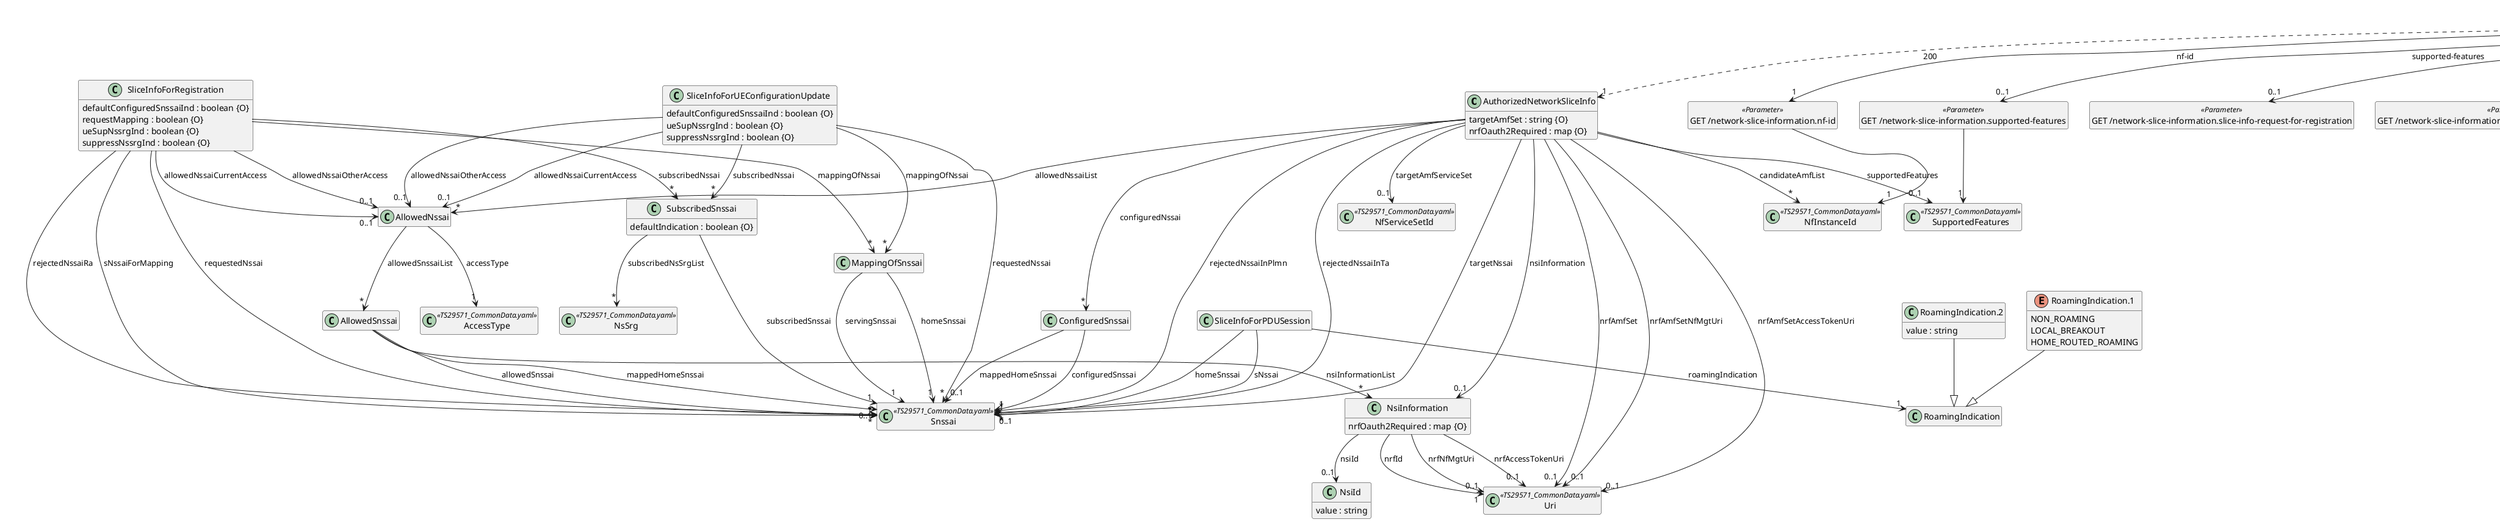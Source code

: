 @startuml
hide <<Path>> circle
hide <<Response>> circle
hide <<Parameter>> circle
hide empty methods
hide empty fields
set namespaceSeparator none

class "AuthorizedNetworkSliceInfo" {
  {field} targetAmfSet : string {O}
  {field} nrfOauth2Required : map {O}
}

class "SubscribedSnssai" {
  {field} defaultIndication : boolean {O}
}

class "AllowedSnssai" {
}

class "AllowedNssai" {
}

class "NsiInformation" {
  {field} nrfOauth2Required : map {O}
}

class "MappingOfSnssai" {
}

class "SliceInfoForRegistration" {
  {field} defaultConfiguredSnssaiInd : boolean {O}
  {field} requestMapping : boolean {O}
  {field} ueSupNssrgInd : boolean {O}
  {field} suppressNssrgInd : boolean {O}
}

class "SliceInfoForPDUSession" {
}

class "SliceInfoForUEConfigurationUpdate" {
  {field} defaultConfiguredSnssaiInd : boolean {O}
  {field} ueSupNssrgInd : boolean {O}
  {field} suppressNssrgInd : boolean {O}
}

class "ConfiguredSnssai" {
}

enum "RoamingIndication.1" {
  NON_ROAMING
  LOCAL_BREAKOUT
  HOME_ROUTED_ROAMING
}

class "RoamingIndication.2" {
  {field} value : string
}

class "RoamingIndication" {
}

class "NsiId" {
  {field} value : string
}

class "GET /network-slice-information" <<Path>> {
}

class "GET /network-slice-information.nf-type" <<Parameter>> {
}

class "GET /network-slice-information.nf-id" <<Parameter>> {
}

class "GET /network-slice-information.slice-info-request-for-registration" <<Parameter>> {
}

class "GET /network-slice-information.slice-info-request-for-pdu-session" <<Parameter>> {
}

class "GET /network-slice-information.slice-info-request-for-ue-cu" <<Parameter>> {
}

class "GET /network-slice-information.home-plmn-id" <<Parameter>> {
}

class "GET /network-slice-information.tai" <<Parameter>> {
}

class "GET /network-slice-information.supported-features" <<Parameter>> {
}

class "GET /network-slice-information default" <<Response>> {
}

class "NfInstanceId" <<TS29571_CommonData.yaml>> {
}

class "Snssai" <<TS29571_CommonData.yaml>> {
}

class "SupportedFeatures" <<TS29571_CommonData.yaml>> {
}

class "Uri" <<TS29571_CommonData.yaml>> {
}

class "NfServiceSetId" <<TS29571_CommonData.yaml>> {
}

class "NsSrg" <<TS29571_CommonData.yaml>> {
}

class "AccessType" <<TS29571_CommonData.yaml>> {
}

class "NFType" <<TS29510_Nnrf_NFManagement.yaml>> {
}

class "307" <<TS29571_CommonData.yaml>> {
}

class "308" <<TS29571_CommonData.yaml>> {
}

class "400" <<TS29571_CommonData.yaml>> {
}

class "401" <<TS29571_CommonData.yaml>> {
}

class "403" <<TS29571_CommonData.yaml>> {
}

class "404" <<TS29571_CommonData.yaml>> {
}

class "406" <<TS29571_CommonData.yaml>> {
}

class "414" <<TS29571_CommonData.yaml>> {
}

class "429" <<TS29571_CommonData.yaml>> {
}

class "500" <<TS29571_CommonData.yaml>> {
}

class "503" <<TS29571_CommonData.yaml>> {
}

"AuthorizedNetworkSliceInfo" --> "*" "AllowedNssai"  :  "allowedNssaiList"

"AuthorizedNetworkSliceInfo" --> "*" "ConfiguredSnssai"  :  "configuredNssai"

"AuthorizedNetworkSliceInfo" --> "*" "NfInstanceId"  :  "candidateAmfList"

"AuthorizedNetworkSliceInfo" --> "*" "Snssai"  :  "rejectedNssaiInPlmn"

"AuthorizedNetworkSliceInfo" --> "*" "Snssai"  :  "rejectedNssaiInTa"

"AuthorizedNetworkSliceInfo" --> "0..1" "NsiInformation"  :  "nsiInformation"

"AuthorizedNetworkSliceInfo" --> "0..1" "SupportedFeatures"  :  "supportedFeatures"

"AuthorizedNetworkSliceInfo" --> "0..1" "Uri"  :  "nrfAmfSet"

"AuthorizedNetworkSliceInfo" --> "0..1" "Uri"  :  "nrfAmfSetNfMgtUri"

"AuthorizedNetworkSliceInfo" --> "0..1" "Uri"  :  "nrfAmfSetAccessTokenUri"

"AuthorizedNetworkSliceInfo" --> "0..1" "NfServiceSetId"  :  "targetAmfServiceSet"

"AuthorizedNetworkSliceInfo" --> "*" "Snssai"  :  "targetNssai"

"SubscribedSnssai" --> "1" "Snssai"  :  "subscribedSnssai"

"SubscribedSnssai" --> "*" "NsSrg"  :  "subscribedNsSrgList"

"AllowedSnssai" --> "1" "Snssai"  :  "allowedSnssai"

"AllowedSnssai" --> "*" "NsiInformation"  :  "nsiInformationList"

"AllowedSnssai" --> "0..1" "Snssai"  :  "mappedHomeSnssai"

"AllowedNssai" --> "*" "AllowedSnssai"  :  "allowedSnssaiList"

"AllowedNssai" --> "1" "AccessType"  :  "accessType"

"NsiInformation" --> "1" "Uri"  :  "nrfId"

"NsiInformation" --> "0..1" "NsiId"  :  "nsiId"

"NsiInformation" --> "0..1" "Uri"  :  "nrfNfMgtUri"

"NsiInformation" --> "0..1" "Uri"  :  "nrfAccessTokenUri"

"MappingOfSnssai" --> "1" "Snssai"  :  "servingSnssai"

"MappingOfSnssai" --> "1" "Snssai"  :  "homeSnssai"

"SliceInfoForRegistration" --> "*" "SubscribedSnssai"  :  "subscribedNssai"

"SliceInfoForRegistration" --> "0..1" "AllowedNssai"  :  "allowedNssaiCurrentAccess"

"SliceInfoForRegistration" --> "0..1" "AllowedNssai"  :  "allowedNssaiOtherAccess"

"SliceInfoForRegistration" --> "*" "Snssai"  :  "sNssaiForMapping"

"SliceInfoForRegistration" --> "*" "Snssai"  :  "requestedNssai"

"SliceInfoForRegistration" --> "*" "MappingOfSnssai"  :  "mappingOfNssai"

"SliceInfoForRegistration" --> "*" "Snssai"  :  "rejectedNssaiRa"

"SliceInfoForPDUSession" --> "1" "Snssai"  :  "sNssai"

"SliceInfoForPDUSession" --> "1" "RoamingIndication"  :  "roamingIndication"

"SliceInfoForPDUSession" --> "0..1" "Snssai"  :  "homeSnssai"

"SliceInfoForUEConfigurationUpdate" --> "*" "SubscribedSnssai"  :  "subscribedNssai"

"SliceInfoForUEConfigurationUpdate" --> "0..1" "AllowedNssai"  :  "allowedNssaiCurrentAccess"

"SliceInfoForUEConfigurationUpdate" --> "0..1" "AllowedNssai"  :  "allowedNssaiOtherAccess"

"SliceInfoForUEConfigurationUpdate" --> "*" "Snssai"  :  "requestedNssai"

"SliceInfoForUEConfigurationUpdate" --> "*" "MappingOfSnssai"  :  "mappingOfNssai"

"ConfiguredSnssai" --> "1" "Snssai"  :  "configuredSnssai"

"ConfiguredSnssai" --> "0..1" "Snssai"  :  "mappedHomeSnssai"

"RoamingIndication.1" --|> "RoamingIndication"

"RoamingIndication.2" --|> "RoamingIndication"

"GET /network-slice-information.nf-type" --> "1" "NFType"

"GET /network-slice-information" --> "1" "GET /network-slice-information.nf-type"  :  "nf-type"

"GET /network-slice-information.nf-id" --> "1" "NfInstanceId"

"GET /network-slice-information" --> "1" "GET /network-slice-information.nf-id"  :  "nf-id"

"GET /network-slice-information" --> "0..1" "GET /network-slice-information.slice-info-request-for-registration"  :  "slice-info-request-for-registration"

"GET /network-slice-information" --> "0..1" "GET /network-slice-information.slice-info-request-for-pdu-session"  :  "slice-info-request-for-pdu-session"

"GET /network-slice-information" --> "0..1" "GET /network-slice-information.slice-info-request-for-ue-cu"  :  "slice-info-request-for-ue-cu"

"GET /network-slice-information" --> "0..1" "GET /network-slice-information.home-plmn-id"  :  "home-plmn-id"

"GET /network-slice-information" --> "0..1" "GET /network-slice-information.tai"  :  "tai"

"GET /network-slice-information.supported-features" --> "1" "SupportedFeatures"

"GET /network-slice-information" --> "0..1" "GET /network-slice-information.supported-features"  :  "supported-features"

"GET /network-slice-information" ..> "1" "AuthorizedNetworkSliceInfo"  :  "200"

"GET /network-slice-information" ..> "1" "307"  :  "307"

"GET /network-slice-information" ..> "1" "308"  :  "308"

"GET /network-slice-information" ..> "1" "400"  :  "400"

"GET /network-slice-information" ..> "1" "401"  :  "401"

"GET /network-slice-information" ..> "1" "403"  :  "403"

"GET /network-slice-information" ..> "1" "404"  :  "404"

"GET /network-slice-information" ..> "1" "406"  :  "406"

"GET /network-slice-information" ..> "1" "414"  :  "414"

"GET /network-slice-information" ..> "1" "429"  :  "429"

"GET /network-slice-information" ..> "1" "500"  :  "500"

"GET /network-slice-information" ..> "1" "503"  :  "503"

"GET /network-slice-information" ..> "1" "GET /network-slice-information default"  :  "default"

@enduml